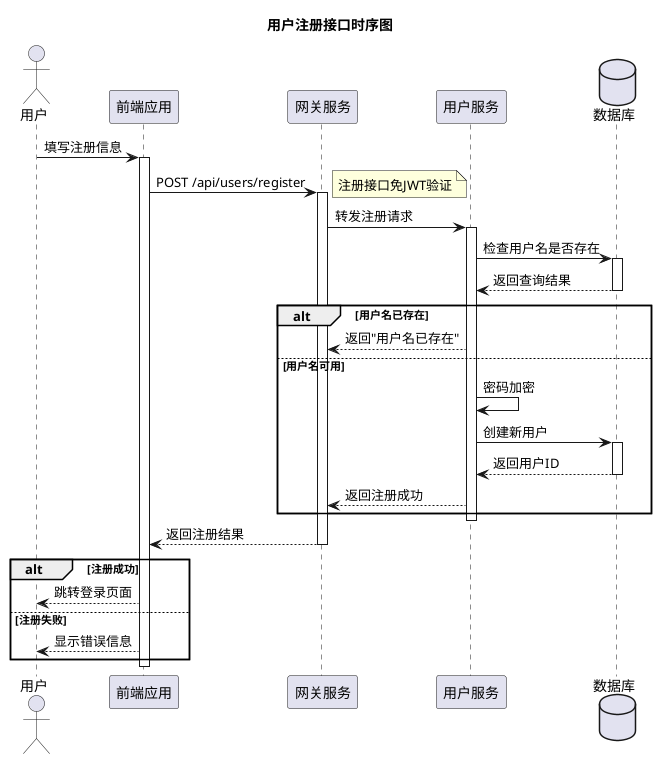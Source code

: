 @startuml 用户注册接口时序图
title 用户注册接口时序图

actor 用户 as User
participant "前端应用" as Frontend
participant "网关服务" as Gateway
participant "用户服务" as UserService
database "数据库" as DB

User -> Frontend: 填写注册信息
activate Frontend

Frontend -> Gateway: POST /api/users/register
activate Gateway
note right: 注册接口免JWT验证

Gateway -> UserService: 转发注册请求
activate UserService

UserService -> DB: 检查用户名是否存在
activate DB
DB --> UserService: 返回查询结果
deactivate DB

alt 用户名已存在
    UserService --> Gateway: 返回"用户名已存在"
else 用户名可用
    UserService -> UserService: 密码加密
    UserService -> DB: 创建新用户
    activate DB
    DB --> UserService: 返回用户ID
    deactivate DB
    UserService --> Gateway: 返回注册成功
end

deactivate UserService

Gateway --> Frontend: 返回注册结果
deactivate Gateway

alt 注册成功
    Frontend --> User: 跳转登录页面
else 注册失败
    Frontend --> User: 显示错误信息
end

deactivate Frontend

@enduml
